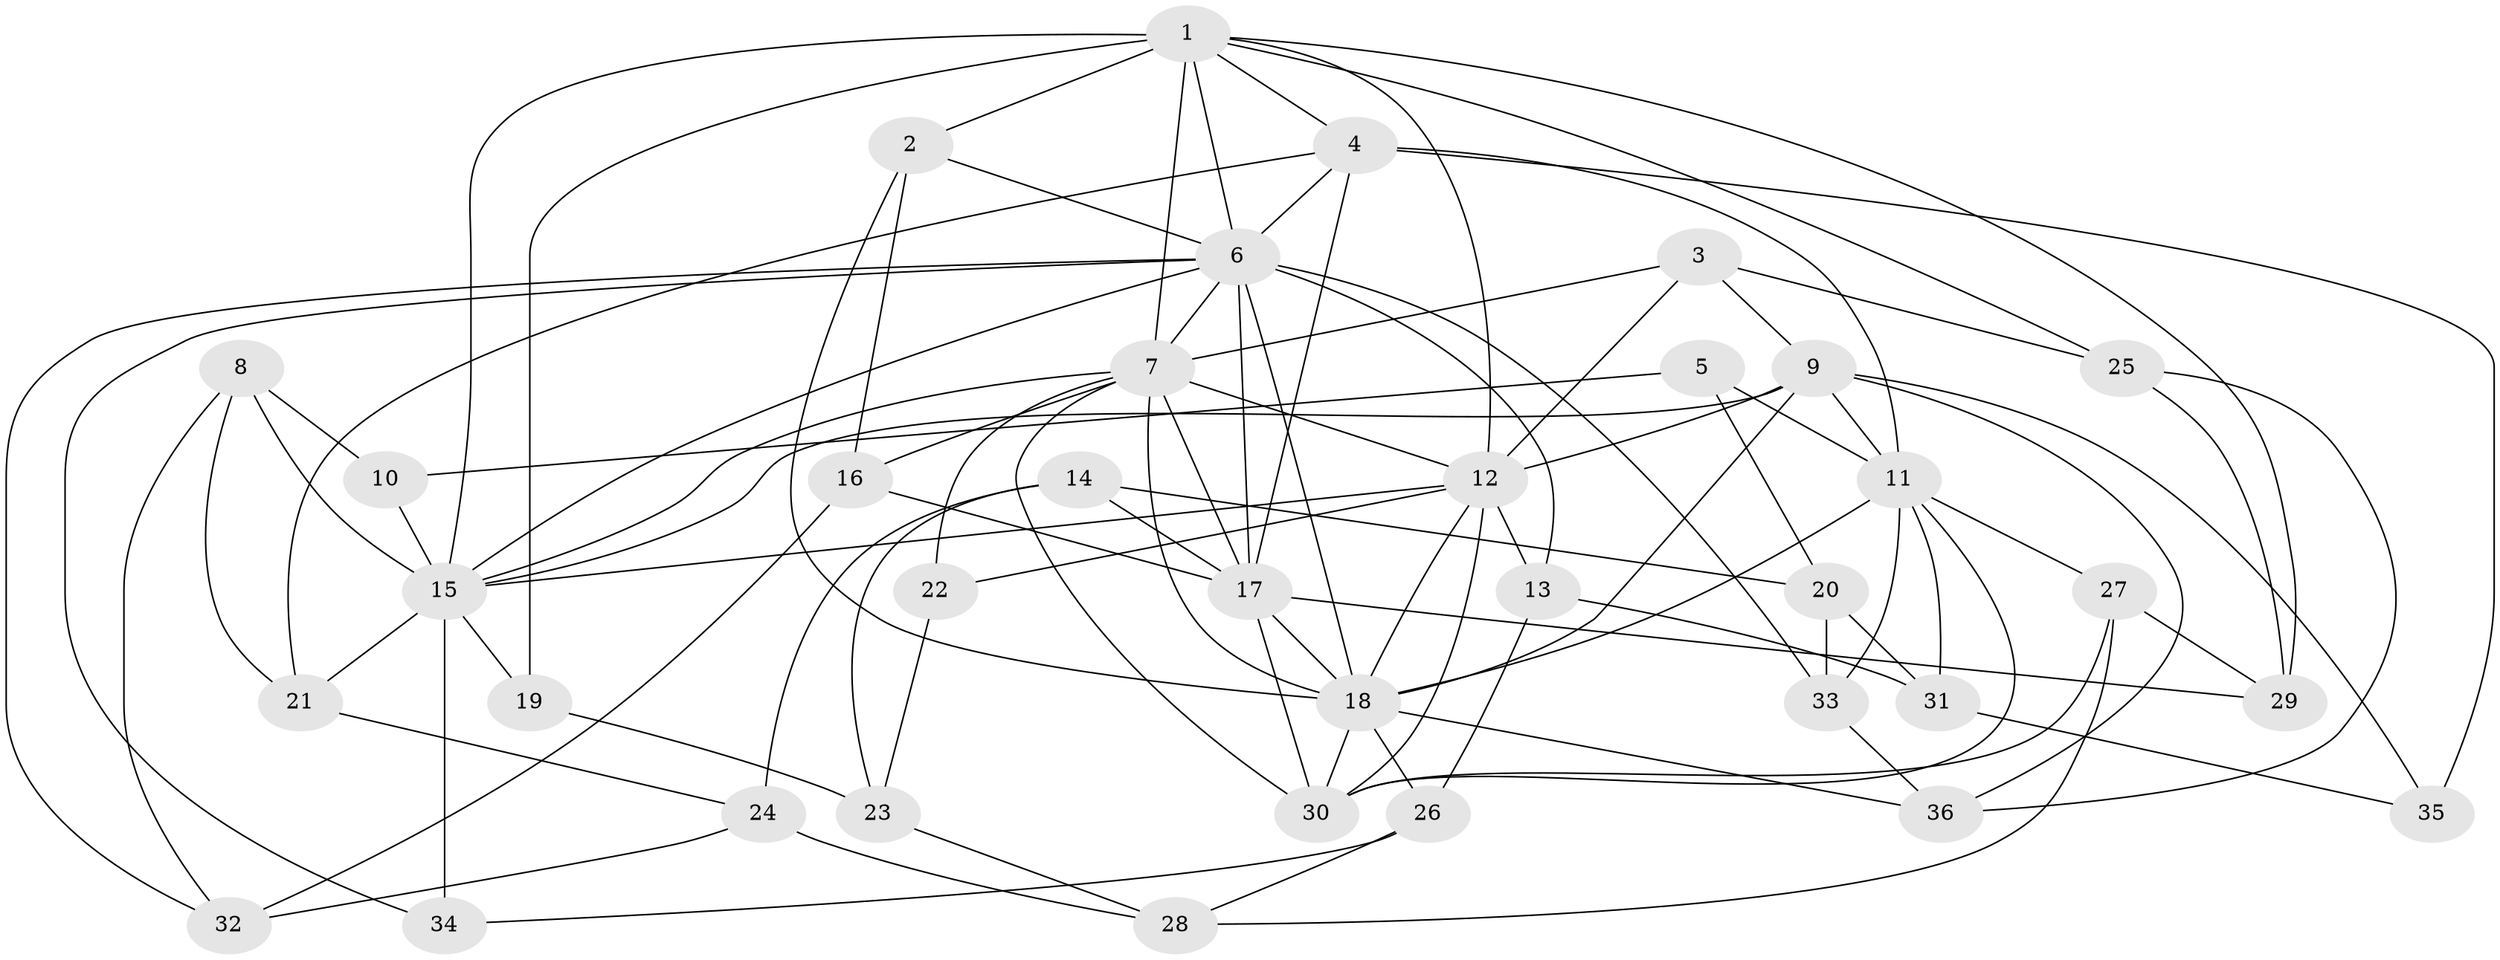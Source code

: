 // original degree distribution, {4: 1.0}
// Generated by graph-tools (version 1.1) at 2025/37/03/09/25 02:37:47]
// undirected, 36 vertices, 94 edges
graph export_dot {
graph [start="1"]
  node [color=gray90,style=filled];
  1;
  2;
  3;
  4;
  5;
  6;
  7;
  8;
  9;
  10;
  11;
  12;
  13;
  14;
  15;
  16;
  17;
  18;
  19;
  20;
  21;
  22;
  23;
  24;
  25;
  26;
  27;
  28;
  29;
  30;
  31;
  32;
  33;
  34;
  35;
  36;
  1 -- 2 [weight=1.0];
  1 -- 4 [weight=1.0];
  1 -- 6 [weight=1.0];
  1 -- 7 [weight=1.0];
  1 -- 12 [weight=1.0];
  1 -- 15 [weight=1.0];
  1 -- 19 [weight=2.0];
  1 -- 25 [weight=1.0];
  1 -- 29 [weight=1.0];
  2 -- 6 [weight=1.0];
  2 -- 16 [weight=1.0];
  2 -- 18 [weight=1.0];
  3 -- 7 [weight=1.0];
  3 -- 9 [weight=1.0];
  3 -- 12 [weight=1.0];
  3 -- 25 [weight=1.0];
  4 -- 6 [weight=1.0];
  4 -- 11 [weight=2.0];
  4 -- 17 [weight=3.0];
  4 -- 21 [weight=1.0];
  4 -- 35 [weight=2.0];
  5 -- 10 [weight=1.0];
  5 -- 11 [weight=2.0];
  5 -- 20 [weight=1.0];
  6 -- 7 [weight=1.0];
  6 -- 13 [weight=1.0];
  6 -- 15 [weight=1.0];
  6 -- 17 [weight=1.0];
  6 -- 18 [weight=2.0];
  6 -- 32 [weight=1.0];
  6 -- 33 [weight=1.0];
  6 -- 34 [weight=1.0];
  7 -- 12 [weight=1.0];
  7 -- 15 [weight=1.0];
  7 -- 16 [weight=1.0];
  7 -- 17 [weight=1.0];
  7 -- 18 [weight=1.0];
  7 -- 22 [weight=1.0];
  7 -- 30 [weight=1.0];
  8 -- 10 [weight=1.0];
  8 -- 15 [weight=1.0];
  8 -- 21 [weight=1.0];
  8 -- 32 [weight=1.0];
  9 -- 11 [weight=1.0];
  9 -- 12 [weight=1.0];
  9 -- 15 [weight=1.0];
  9 -- 18 [weight=2.0];
  9 -- 35 [weight=1.0];
  9 -- 36 [weight=1.0];
  10 -- 15 [weight=2.0];
  11 -- 18 [weight=1.0];
  11 -- 27 [weight=1.0];
  11 -- 30 [weight=1.0];
  11 -- 31 [weight=1.0];
  11 -- 33 [weight=1.0];
  12 -- 13 [weight=1.0];
  12 -- 15 [weight=1.0];
  12 -- 18 [weight=1.0];
  12 -- 22 [weight=2.0];
  12 -- 30 [weight=1.0];
  13 -- 26 [weight=1.0];
  13 -- 31 [weight=1.0];
  14 -- 17 [weight=1.0];
  14 -- 20 [weight=1.0];
  14 -- 23 [weight=1.0];
  14 -- 24 [weight=1.0];
  15 -- 19 [weight=1.0];
  15 -- 21 [weight=1.0];
  15 -- 34 [weight=2.0];
  16 -- 17 [weight=1.0];
  16 -- 32 [weight=1.0];
  17 -- 18 [weight=1.0];
  17 -- 29 [weight=1.0];
  17 -- 30 [weight=1.0];
  18 -- 26 [weight=1.0];
  18 -- 30 [weight=1.0];
  18 -- 36 [weight=1.0];
  19 -- 23 [weight=1.0];
  20 -- 31 [weight=1.0];
  20 -- 33 [weight=1.0];
  21 -- 24 [weight=1.0];
  22 -- 23 [weight=1.0];
  23 -- 28 [weight=1.0];
  24 -- 28 [weight=1.0];
  24 -- 32 [weight=1.0];
  25 -- 29 [weight=1.0];
  25 -- 36 [weight=1.0];
  26 -- 28 [weight=1.0];
  26 -- 34 [weight=1.0];
  27 -- 28 [weight=1.0];
  27 -- 29 [weight=1.0];
  27 -- 30 [weight=1.0];
  31 -- 35 [weight=1.0];
  33 -- 36 [weight=1.0];
}
